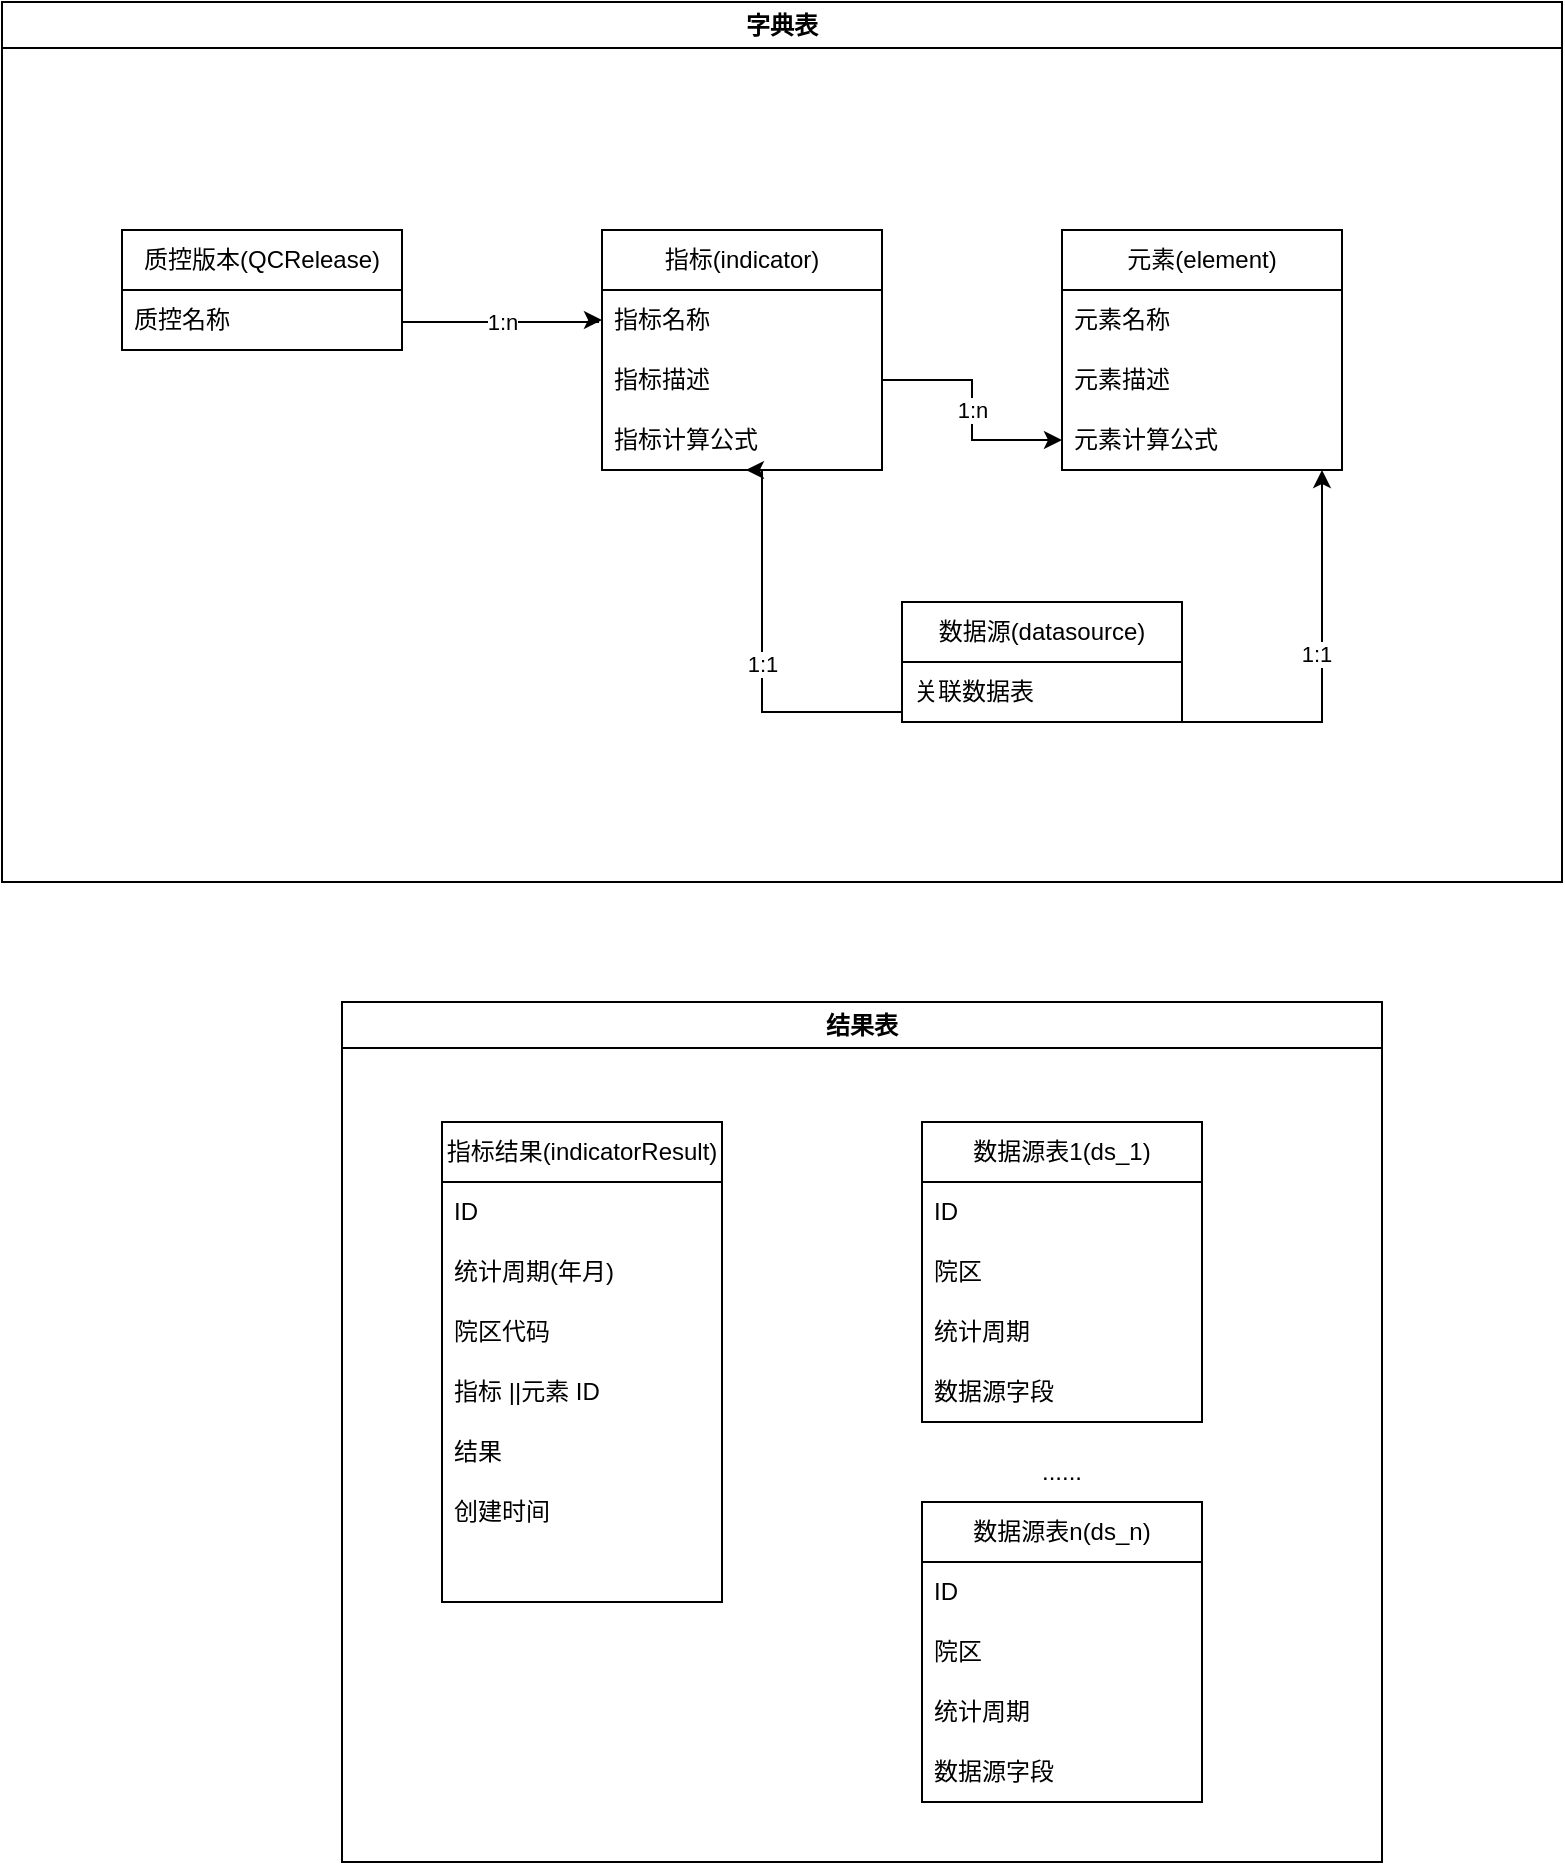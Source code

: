 <mxfile version="20.6.0" type="github" pages="2">
  <diagram name="概况" id="efa7a0a1-bf9b-a30e-e6df-94a7791c09e9">
    <mxGraphModel dx="2012" dy="739" grid="1" gridSize="10" guides="1" tooltips="1" connect="1" arrows="1" fold="1" page="1" pageScale="1" pageWidth="826" pageHeight="1169" background="none" math="0" shadow="0">
      <root>
        <mxCell id="0" />
        <mxCell id="1" parent="0" />
        <mxCell id="xKy9EstJOX9OhzSi4FX4-137" value="字典表" style="swimlane;whiteSpace=wrap;html=1;" parent="1" vertex="1">
          <mxGeometry x="-140" y="140" width="780" height="440" as="geometry" />
        </mxCell>
        <mxCell id="xKy9EstJOX9OhzSi4FX4-138" value="质控版本(QCRelease)" style="swimlane;fontStyle=0;childLayout=stackLayout;horizontal=1;startSize=30;horizontalStack=0;resizeParent=1;resizeParentMax=0;resizeLast=0;collapsible=1;marginBottom=0;whiteSpace=wrap;html=1;" parent="xKy9EstJOX9OhzSi4FX4-137" vertex="1">
          <mxGeometry x="60" y="114" width="140" height="60" as="geometry" />
        </mxCell>
        <mxCell id="xKy9EstJOX9OhzSi4FX4-139" value="质控名称" style="text;strokeColor=none;fillColor=none;align=left;verticalAlign=middle;spacingLeft=4;spacingRight=4;overflow=hidden;points=[[0,0.5],[1,0.5]];portConstraint=eastwest;rotatable=0;whiteSpace=wrap;html=1;" parent="xKy9EstJOX9OhzSi4FX4-138" vertex="1">
          <mxGeometry y="30" width="140" height="30" as="geometry" />
        </mxCell>
        <mxCell id="xKy9EstJOX9OhzSi4FX4-140" value="指标(indicator)" style="swimlane;fontStyle=0;childLayout=stackLayout;horizontal=1;startSize=30;horizontalStack=0;resizeParent=1;resizeParentMax=0;resizeLast=0;collapsible=1;marginBottom=0;whiteSpace=wrap;html=1;" parent="xKy9EstJOX9OhzSi4FX4-137" vertex="1">
          <mxGeometry x="300" y="114" width="140" height="120" as="geometry" />
        </mxCell>
        <mxCell id="xKy9EstJOX9OhzSi4FX4-141" value="指标名称" style="text;strokeColor=none;fillColor=none;align=left;verticalAlign=middle;spacingLeft=4;spacingRight=4;overflow=hidden;points=[[0,0.5],[1,0.5]];portConstraint=eastwest;rotatable=0;whiteSpace=wrap;html=1;" parent="xKy9EstJOX9OhzSi4FX4-140" vertex="1">
          <mxGeometry y="30" width="140" height="30" as="geometry" />
        </mxCell>
        <mxCell id="xKy9EstJOX9OhzSi4FX4-142" value="指标描述" style="text;strokeColor=none;fillColor=none;align=left;verticalAlign=middle;spacingLeft=4;spacingRight=4;overflow=hidden;points=[[0,0.5],[1,0.5]];portConstraint=eastwest;rotatable=0;whiteSpace=wrap;html=1;" parent="xKy9EstJOX9OhzSi4FX4-140" vertex="1">
          <mxGeometry y="60" width="140" height="30" as="geometry" />
        </mxCell>
        <mxCell id="xKy9EstJOX9OhzSi4FX4-143" value="指标计算公式" style="text;strokeColor=none;fillColor=none;align=left;verticalAlign=middle;spacingLeft=4;spacingRight=4;overflow=hidden;points=[[0,0.5],[1,0.5]];portConstraint=eastwest;rotatable=0;whiteSpace=wrap;html=1;" parent="xKy9EstJOX9OhzSi4FX4-140" vertex="1">
          <mxGeometry y="90" width="140" height="30" as="geometry" />
        </mxCell>
        <mxCell id="xKy9EstJOX9OhzSi4FX4-144" value="1:1" style="edgeStyle=orthogonalEdgeStyle;rounded=0;orthogonalLoop=1;jettySize=auto;html=1;exitX=0;exitY=0.5;exitDx=0;exitDy=0;entryX=0.514;entryY=1;entryDx=0;entryDy=0;entryPerimeter=0;" parent="xKy9EstJOX9OhzSi4FX4-137" source="xKy9EstJOX9OhzSi4FX4-148" target="xKy9EstJOX9OhzSi4FX4-143" edge="1">
          <mxGeometry relative="1" as="geometry">
            <Array as="points">
              <mxPoint x="450" y="355" />
              <mxPoint x="380" y="355" />
              <mxPoint x="380" y="234" />
            </Array>
            <mxPoint x="310" y="330" as="targetPoint" />
          </mxGeometry>
        </mxCell>
        <mxCell id="xKy9EstJOX9OhzSi4FX4-147" value="数据源(datasource)" style="swimlane;fontStyle=0;childLayout=stackLayout;horizontal=1;startSize=30;horizontalStack=0;resizeParent=1;resizeParentMax=0;resizeLast=0;collapsible=1;marginBottom=0;whiteSpace=wrap;html=1;" parent="xKy9EstJOX9OhzSi4FX4-137" vertex="1">
          <mxGeometry x="450" y="300" width="140" height="60" as="geometry" />
        </mxCell>
        <mxCell id="xKy9EstJOX9OhzSi4FX4-148" value="关联数据表" style="text;strokeColor=none;fillColor=none;align=left;verticalAlign=middle;spacingLeft=4;spacingRight=4;overflow=hidden;points=[[0,0.5],[1,0.5]];portConstraint=eastwest;rotatable=0;whiteSpace=wrap;html=1;" parent="xKy9EstJOX9OhzSi4FX4-147" vertex="1">
          <mxGeometry y="30" width="140" height="30" as="geometry" />
        </mxCell>
        <mxCell id="xKy9EstJOX9OhzSi4FX4-149" value="元素(element)" style="swimlane;fontStyle=0;childLayout=stackLayout;horizontal=1;startSize=30;horizontalStack=0;resizeParent=1;resizeParentMax=0;resizeLast=0;collapsible=1;marginBottom=0;whiteSpace=wrap;html=1;" parent="xKy9EstJOX9OhzSi4FX4-137" vertex="1">
          <mxGeometry x="530" y="114" width="140" height="120" as="geometry" />
        </mxCell>
        <mxCell id="xKy9EstJOX9OhzSi4FX4-150" value="元素名称" style="text;strokeColor=none;fillColor=none;align=left;verticalAlign=middle;spacingLeft=4;spacingRight=4;overflow=hidden;points=[[0,0.5],[1,0.5]];portConstraint=eastwest;rotatable=0;whiteSpace=wrap;html=1;" parent="xKy9EstJOX9OhzSi4FX4-149" vertex="1">
          <mxGeometry y="30" width="140" height="30" as="geometry" />
        </mxCell>
        <mxCell id="xKy9EstJOX9OhzSi4FX4-151" value="元素描述" style="text;strokeColor=none;fillColor=none;align=left;verticalAlign=middle;spacingLeft=4;spacingRight=4;overflow=hidden;points=[[0,0.5],[1,0.5]];portConstraint=eastwest;rotatable=0;whiteSpace=wrap;html=1;" parent="xKy9EstJOX9OhzSi4FX4-149" vertex="1">
          <mxGeometry y="60" width="140" height="30" as="geometry" />
        </mxCell>
        <mxCell id="xKy9EstJOX9OhzSi4FX4-152" value="元素计算公式" style="text;strokeColor=none;fillColor=none;align=left;verticalAlign=middle;spacingLeft=4;spacingRight=4;overflow=hidden;points=[[0,0.5],[1,0.5]];portConstraint=eastwest;rotatable=0;whiteSpace=wrap;html=1;" parent="xKy9EstJOX9OhzSi4FX4-149" vertex="1">
          <mxGeometry y="90" width="140" height="30" as="geometry" />
        </mxCell>
        <mxCell id="xKy9EstJOX9OhzSi4FX4-145" style="edgeStyle=orthogonalEdgeStyle;rounded=0;orthogonalLoop=1;jettySize=auto;html=1;" parent="xKy9EstJOX9OhzSi4FX4-137" source="xKy9EstJOX9OhzSi4FX4-147" target="xKy9EstJOX9OhzSi4FX4-152" edge="1">
          <mxGeometry relative="1" as="geometry">
            <Array as="points">
              <mxPoint x="660" y="360" />
            </Array>
          </mxGeometry>
        </mxCell>
        <mxCell id="xKy9EstJOX9OhzSi4FX4-146" value="1:1" style="edgeLabel;html=1;align=center;verticalAlign=middle;resizable=0;points=[];" parent="xKy9EstJOX9OhzSi4FX4-145" vertex="1" connectable="0">
          <mxGeometry x="0.067" y="3" relative="1" as="geometry">
            <mxPoint as="offset" />
          </mxGeometry>
        </mxCell>
        <mxCell id="xKy9EstJOX9OhzSi4FX4-153" value="1:n" style="edgeStyle=orthogonalEdgeStyle;rounded=0;orthogonalLoop=1;jettySize=auto;html=1;exitX=1;exitY=0.5;exitDx=0;exitDy=0;entryX=0;entryY=0.5;entryDx=0;entryDy=0;" parent="xKy9EstJOX9OhzSi4FX4-137" source="xKy9EstJOX9OhzSi4FX4-139" target="xKy9EstJOX9OhzSi4FX4-141" edge="1">
          <mxGeometry relative="1" as="geometry">
            <mxPoint x="230" y="155" as="sourcePoint" />
            <mxPoint x="200" y="220" as="targetPoint" />
            <Array as="points">
              <mxPoint x="200" y="160" />
              <mxPoint x="298" y="160" />
              <mxPoint x="298" y="159" />
            </Array>
          </mxGeometry>
        </mxCell>
        <mxCell id="xKy9EstJOX9OhzSi4FX4-158" value="1:n" style="edgeStyle=orthogonalEdgeStyle;rounded=0;orthogonalLoop=1;jettySize=auto;html=1;" parent="xKy9EstJOX9OhzSi4FX4-137" source="xKy9EstJOX9OhzSi4FX4-142" target="xKy9EstJOX9OhzSi4FX4-152" edge="1">
          <mxGeometry relative="1" as="geometry" />
        </mxCell>
        <mxCell id="xKy9EstJOX9OhzSi4FX4-176" value="结果表" style="swimlane;whiteSpace=wrap;html=1;" parent="1" vertex="1">
          <mxGeometry x="30" y="640" width="520" height="430" as="geometry" />
        </mxCell>
        <mxCell id="xKy9EstJOX9OhzSi4FX4-177" value="指标结果(indicatorResult)" style="swimlane;fontStyle=0;childLayout=stackLayout;horizontal=1;startSize=30;horizontalStack=0;resizeParent=1;resizeParentMax=0;resizeLast=0;collapsible=1;marginBottom=0;whiteSpace=wrap;html=1;" parent="xKy9EstJOX9OhzSi4FX4-176" vertex="1">
          <mxGeometry x="50" y="60" width="140" height="240" as="geometry" />
        </mxCell>
        <mxCell id="xKy9EstJOX9OhzSi4FX4-178" value="ID" style="text;strokeColor=none;fillColor=none;align=left;verticalAlign=middle;spacingLeft=4;spacingRight=4;overflow=hidden;points=[[0,0.5],[1,0.5]];portConstraint=eastwest;rotatable=0;whiteSpace=wrap;html=1;" parent="xKy9EstJOX9OhzSi4FX4-177" vertex="1">
          <mxGeometry y="30" width="140" height="30" as="geometry" />
        </mxCell>
        <mxCell id="xKy9EstJOX9OhzSi4FX4-179" value="统计周期(年月)&lt;br&gt;" style="text;strokeColor=none;fillColor=none;align=left;verticalAlign=middle;spacingLeft=4;spacingRight=4;overflow=hidden;points=[[0,0.5],[1,0.5]];portConstraint=eastwest;rotatable=0;whiteSpace=wrap;html=1;" parent="xKy9EstJOX9OhzSi4FX4-177" vertex="1">
          <mxGeometry y="60" width="140" height="30" as="geometry" />
        </mxCell>
        <mxCell id="xKy9EstJOX9OhzSi4FX4-180" value="院区代码" style="text;strokeColor=none;fillColor=none;align=left;verticalAlign=middle;spacingLeft=4;spacingRight=4;overflow=hidden;points=[[0,0.5],[1,0.5]];portConstraint=eastwest;rotatable=0;whiteSpace=wrap;html=1;" parent="xKy9EstJOX9OhzSi4FX4-177" vertex="1">
          <mxGeometry y="90" width="140" height="30" as="geometry" />
        </mxCell>
        <mxCell id="xKy9EstJOX9OhzSi4FX4-181" value="指标 ||元素 ID" style="text;strokeColor=none;fillColor=none;align=left;verticalAlign=middle;spacingLeft=4;spacingRight=4;overflow=hidden;points=[[0,0.5],[1,0.5]];portConstraint=eastwest;rotatable=0;whiteSpace=wrap;html=1;" parent="xKy9EstJOX9OhzSi4FX4-177" vertex="1">
          <mxGeometry y="120" width="140" height="30" as="geometry" />
        </mxCell>
        <mxCell id="xKy9EstJOX9OhzSi4FX4-182" value="结果" style="text;strokeColor=none;fillColor=none;align=left;verticalAlign=middle;spacingLeft=4;spacingRight=4;overflow=hidden;points=[[0,0.5],[1,0.5]];portConstraint=eastwest;rotatable=0;whiteSpace=wrap;html=1;" parent="xKy9EstJOX9OhzSi4FX4-177" vertex="1">
          <mxGeometry y="150" width="140" height="30" as="geometry" />
        </mxCell>
        <mxCell id="xKy9EstJOX9OhzSi4FX4-183" value="创建时间" style="text;strokeColor=none;fillColor=none;align=left;verticalAlign=middle;spacingLeft=4;spacingRight=4;overflow=hidden;points=[[0,0.5],[1,0.5]];portConstraint=eastwest;rotatable=0;whiteSpace=wrap;html=1;" parent="xKy9EstJOX9OhzSi4FX4-177" vertex="1">
          <mxGeometry y="180" width="140" height="30" as="geometry" />
        </mxCell>
        <mxCell id="xKy9EstJOX9OhzSi4FX4-184" style="text;strokeColor=none;fillColor=none;align=left;verticalAlign=middle;spacingLeft=4;spacingRight=4;overflow=hidden;points=[[0,0.5],[1,0.5]];portConstraint=eastwest;rotatable=0;whiteSpace=wrap;html=1;" parent="xKy9EstJOX9OhzSi4FX4-177" vertex="1">
          <mxGeometry y="210" width="140" height="30" as="geometry" />
        </mxCell>
        <mxCell id="xKy9EstJOX9OhzSi4FX4-185" value="数据源表1(ds_1)" style="swimlane;fontStyle=0;childLayout=stackLayout;horizontal=1;startSize=30;horizontalStack=0;resizeParent=1;resizeParentMax=0;resizeLast=0;collapsible=1;marginBottom=0;whiteSpace=wrap;html=1;" parent="xKy9EstJOX9OhzSi4FX4-176" vertex="1">
          <mxGeometry x="290" y="60" width="140" height="150" as="geometry" />
        </mxCell>
        <mxCell id="xKy9EstJOX9OhzSi4FX4-186" value="ID" style="text;strokeColor=none;fillColor=none;align=left;verticalAlign=middle;spacingLeft=4;spacingRight=4;overflow=hidden;points=[[0,0.5],[1,0.5]];portConstraint=eastwest;rotatable=0;whiteSpace=wrap;html=1;" parent="xKy9EstJOX9OhzSi4FX4-185" vertex="1">
          <mxGeometry y="30" width="140" height="30" as="geometry" />
        </mxCell>
        <mxCell id="xKy9EstJOX9OhzSi4FX4-187" value="院区" style="text;strokeColor=none;fillColor=none;align=left;verticalAlign=middle;spacingLeft=4;spacingRight=4;overflow=hidden;points=[[0,0.5],[1,0.5]];portConstraint=eastwest;rotatable=0;whiteSpace=wrap;html=1;" parent="xKy9EstJOX9OhzSi4FX4-185" vertex="1">
          <mxGeometry y="60" width="140" height="30" as="geometry" />
        </mxCell>
        <mxCell id="xKy9EstJOX9OhzSi4FX4-188" value="统计周期" style="text;strokeColor=none;fillColor=none;align=left;verticalAlign=middle;spacingLeft=4;spacingRight=4;overflow=hidden;points=[[0,0.5],[1,0.5]];portConstraint=eastwest;rotatable=0;whiteSpace=wrap;html=1;" parent="xKy9EstJOX9OhzSi4FX4-185" vertex="1">
          <mxGeometry y="90" width="140" height="30" as="geometry" />
        </mxCell>
        <mxCell id="xKy9EstJOX9OhzSi4FX4-189" value="数据源字段" style="text;strokeColor=none;fillColor=none;align=left;verticalAlign=middle;spacingLeft=4;spacingRight=4;overflow=hidden;points=[[0,0.5],[1,0.5]];portConstraint=eastwest;rotatable=0;whiteSpace=wrap;html=1;" parent="xKy9EstJOX9OhzSi4FX4-185" vertex="1">
          <mxGeometry y="120" width="140" height="30" as="geometry" />
        </mxCell>
        <mxCell id="xKy9EstJOX9OhzSi4FX4-190" value="数据源表n(ds_n)" style="swimlane;fontStyle=0;childLayout=stackLayout;horizontal=1;startSize=30;horizontalStack=0;resizeParent=1;resizeParentMax=0;resizeLast=0;collapsible=1;marginBottom=0;whiteSpace=wrap;html=1;" parent="xKy9EstJOX9OhzSi4FX4-176" vertex="1">
          <mxGeometry x="290" y="250" width="140" height="150" as="geometry" />
        </mxCell>
        <mxCell id="xKy9EstJOX9OhzSi4FX4-191" value="ID" style="text;strokeColor=none;fillColor=none;align=left;verticalAlign=middle;spacingLeft=4;spacingRight=4;overflow=hidden;points=[[0,0.5],[1,0.5]];portConstraint=eastwest;rotatable=0;whiteSpace=wrap;html=1;" parent="xKy9EstJOX9OhzSi4FX4-190" vertex="1">
          <mxGeometry y="30" width="140" height="30" as="geometry" />
        </mxCell>
        <mxCell id="xKy9EstJOX9OhzSi4FX4-192" value="院区" style="text;strokeColor=none;fillColor=none;align=left;verticalAlign=middle;spacingLeft=4;spacingRight=4;overflow=hidden;points=[[0,0.5],[1,0.5]];portConstraint=eastwest;rotatable=0;whiteSpace=wrap;html=1;" parent="xKy9EstJOX9OhzSi4FX4-190" vertex="1">
          <mxGeometry y="60" width="140" height="30" as="geometry" />
        </mxCell>
        <mxCell id="xKy9EstJOX9OhzSi4FX4-193" value="统计周期" style="text;strokeColor=none;fillColor=none;align=left;verticalAlign=middle;spacingLeft=4;spacingRight=4;overflow=hidden;points=[[0,0.5],[1,0.5]];portConstraint=eastwest;rotatable=0;whiteSpace=wrap;html=1;" parent="xKy9EstJOX9OhzSi4FX4-190" vertex="1">
          <mxGeometry y="90" width="140" height="30" as="geometry" />
        </mxCell>
        <mxCell id="xKy9EstJOX9OhzSi4FX4-194" value="数据源字段" style="text;strokeColor=none;fillColor=none;align=left;verticalAlign=middle;spacingLeft=4;spacingRight=4;overflow=hidden;points=[[0,0.5],[1,0.5]];portConstraint=eastwest;rotatable=0;whiteSpace=wrap;html=1;" parent="xKy9EstJOX9OhzSi4FX4-190" vertex="1">
          <mxGeometry y="120" width="140" height="30" as="geometry" />
        </mxCell>
        <mxCell id="xKy9EstJOX9OhzSi4FX4-195" value="......" style="text;html=1;strokeColor=none;fillColor=none;align=center;verticalAlign=middle;whiteSpace=wrap;rounded=0;" parent="xKy9EstJOX9OhzSi4FX4-176" vertex="1">
          <mxGeometry x="330" y="220" width="60" height="30" as="geometry" />
        </mxCell>
      </root>
    </mxGraphModel>
  </diagram>
  <diagram id="8IqYzJ54MR71ABq1ywNj" name="详细">
    <mxGraphModel dx="1186" dy="739" grid="1" gridSize="10" guides="1" tooltips="1" connect="1" arrows="1" fold="1" page="1" pageScale="1" pageWidth="827" pageHeight="1169" math="0" shadow="0">
      <root>
        <mxCell id="0" />
        <mxCell id="1" parent="0" />
        <mxCell id="dMh2QVueYiGRD0z039l3-1" value="字典表" style="swimlane;whiteSpace=wrap;html=1;" parent="1" vertex="1">
          <mxGeometry x="40" y="190" width="780" height="390" as="geometry" />
        </mxCell>
        <mxCell id="dMh2QVueYiGRD0z039l3-31" value="&lt;div style=&quot;box-sizing:border-box;width:100%;background:#e4e4e4;padding:2px;&quot;&gt;Version (质控版本)&lt;/div&gt;&lt;table style=&quot;width:100%;font-size:1em;&quot; cellpadding=&quot;2&quot; cellspacing=&quot;0&quot;&gt;&lt;tbody&gt;&lt;tr&gt;&lt;td&gt;Id&lt;/td&gt;&lt;td&gt;int&lt;/td&gt;&lt;td&gt;&lt;br&gt;&lt;/td&gt;&lt;/tr&gt;&lt;tr&gt;&lt;td&gt;Name&lt;/td&gt;&lt;td&gt;名称&lt;/td&gt;&lt;td&gt;&lt;br&gt;&lt;/td&gt;&lt;/tr&gt;&lt;tr&gt;&lt;td&gt;Description&lt;/td&gt;&lt;td&gt;描述&lt;/td&gt;&lt;td&gt;&lt;br&gt;&lt;/td&gt;&lt;/tr&gt;&lt;/tbody&gt;&lt;/table&gt;" style="verticalAlign=top;align=left;overflow=fill;html=1;" parent="dMh2QVueYiGRD0z039l3-1" vertex="1">
          <mxGeometry x="30" y="50" width="180" height="90" as="geometry" />
        </mxCell>
        <mxCell id="dMh2QVueYiGRD0z039l3-30" value="&lt;div style=&quot;box-sizing:border-box;width:100%;background:#e4e4e4;padding:2px;&quot;&gt;Item(指标&amp;amp;元素)&lt;/div&gt;&lt;table style=&quot;width:100%;font-size:1em;&quot; cellpadding=&quot;2&quot; cellspacing=&quot;0&quot;&gt;&lt;tbody&gt;&lt;tr&gt;&lt;td&gt;Id&lt;/td&gt;&lt;td&gt;&lt;br&gt;&lt;/td&gt;&lt;/tr&gt;&lt;tr&gt;&lt;td&gt;VersionId&lt;/td&gt;&lt;td&gt;&lt;br&gt;&lt;/td&gt;&lt;/tr&gt;&lt;tr&gt;&lt;td&gt;Code&lt;/td&gt;&lt;td&gt;&lt;br&gt;&lt;/td&gt;&lt;/tr&gt;&lt;tr&gt;&lt;td&gt;Name&lt;/td&gt;&lt;td&gt;&lt;br&gt;&lt;/td&gt;&lt;/tr&gt;&lt;tr&gt;&lt;td&gt;Type&amp;nbsp; &amp;nbsp; &amp;nbsp;1:指标 2 元素&lt;/td&gt;&lt;td&gt;&lt;br&gt;&lt;/td&gt;&lt;/tr&gt;&lt;tr&gt;&lt;td&gt;ExecutionExpression 计算公式&lt;br&gt;&lt;/td&gt;&lt;td&gt;&lt;br&gt;&lt;/td&gt;&lt;/tr&gt;&lt;tr&gt;&lt;td&gt;&lt;br&gt;&lt;/td&gt;&lt;td&gt;&lt;br&gt;&lt;/td&gt;&lt;/tr&gt;&lt;tr&gt;&lt;td&gt;&lt;br&gt;&lt;/td&gt;&lt;td&gt;&lt;br&gt;&lt;/td&gt;&lt;/tr&gt;&lt;tr&gt;&lt;td&gt;&lt;br&gt;&lt;/td&gt;&lt;td&gt;&lt;br&gt;&lt;/td&gt;&lt;/tr&gt;&lt;tr&gt;&lt;td&gt;&lt;br&gt;&lt;/td&gt;&lt;td&gt;&lt;br&gt;&lt;/td&gt;&lt;/tr&gt;&lt;tr&gt;&lt;td&gt;&lt;br&gt;&lt;/td&gt;&lt;td&gt;&lt;br&gt;&lt;/td&gt;&lt;/tr&gt;&lt;tr&gt;&lt;td&gt;&lt;br&gt;&lt;/td&gt;&lt;td&gt;&lt;br&gt;&lt;/td&gt;&lt;/tr&gt;&lt;tr&gt;&lt;td&gt;&lt;br&gt;&lt;/td&gt;&lt;td&gt;&lt;br&gt;&lt;/td&gt;&lt;/tr&gt;&lt;tr&gt;&lt;td&gt;&lt;br&gt;&lt;/td&gt;&lt;td&gt;&lt;br&gt;&lt;/td&gt;&lt;/tr&gt;&lt;tr&gt;&lt;td&gt;&lt;br&gt;&lt;/td&gt;&lt;td&gt;&lt;br&gt;&lt;/td&gt;&lt;/tr&gt;&lt;tr&gt;&lt;td&gt;&lt;br&gt;&lt;/td&gt;&lt;td&gt;&lt;br&gt;&lt;/td&gt;&lt;/tr&gt;&lt;tr&gt;&lt;td&gt;&lt;br&gt;&lt;/td&gt;&lt;td&gt;&lt;br&gt;&lt;/td&gt;&lt;/tr&gt;&lt;/tbody&gt;&lt;/table&gt;" style="verticalAlign=top;align=left;overflow=fill;html=1;" parent="dMh2QVueYiGRD0z039l3-1" vertex="1">
          <mxGeometry x="260" y="40" width="180" height="130" as="geometry" />
        </mxCell>
        <mxCell id="dMh2QVueYiGRD0z039l3-32" value="&lt;div style=&quot;box-sizing:border-box;width:100%;background:#e4e4e4;padding:2px;&quot;&gt;DataSource (数据源)&lt;/div&gt;&lt;table style=&quot;width:100%;font-size:1em;&quot; cellpadding=&quot;2&quot; cellspacing=&quot;0&quot;&gt;&lt;tbody&gt;&lt;tr&gt;&lt;td&gt;Id&lt;/td&gt;&lt;td&gt;&lt;br&gt;&lt;/td&gt;&lt;/tr&gt;&lt;tr&gt;&lt;td&gt;TableName&lt;/td&gt;&lt;td&gt;关联表名&lt;/td&gt;&lt;/tr&gt;&lt;tr&gt;&lt;td&gt;Config&lt;/td&gt;&lt;td&gt;fieldname&lt;/td&gt;&lt;/tr&gt;&lt;/tbody&gt;&lt;/table&gt;" style="verticalAlign=top;align=left;overflow=fill;html=1;" parent="dMh2QVueYiGRD0z039l3-1" vertex="1">
          <mxGeometry x="540" y="40" width="180" height="90" as="geometry" />
        </mxCell>
        <mxCell id="dMh2QVueYiGRD0z039l3-33" value="&lt;div style=&quot;box-sizing:border-box;width:100%;background:#e4e4e4;padding:2px;&quot;&gt;DashBoard&lt;/div&gt;&lt;table style=&quot;width:100%;font-size:1em;&quot; cellpadding=&quot;2&quot; cellspacing=&quot;0&quot;&gt;&lt;tbody&gt;&lt;tr&gt;&lt;td&gt;Id&lt;/td&gt;&lt;td&gt;uniqueId&lt;/td&gt;&lt;/tr&gt;&lt;tr&gt;&lt;td&gt;Config&lt;/td&gt;&lt;td&gt;&lt;br&gt;&lt;/td&gt;&lt;/tr&gt;&lt;tr&gt;&lt;td&gt;&lt;/td&gt;&lt;td&gt;&lt;br&gt;&lt;/td&gt;&lt;/tr&gt;&lt;/tbody&gt;&lt;/table&gt;" style="verticalAlign=top;align=left;overflow=fill;html=1;" parent="dMh2QVueYiGRD0z039l3-1" vertex="1">
          <mxGeometry x="40" y="200" width="180" height="90" as="geometry" />
        </mxCell>
        <mxCell id="ucJEH8xJAY9CjrB2hMfq-9" value="&lt;div style=&quot;box-sizing:border-box;width:100%;background:#e4e4e4;padding:2px;&quot;&gt;DashBoard_Item&lt;/div&gt;&lt;table style=&quot;width:100%;font-size:1em;&quot; cellpadding=&quot;2&quot; cellspacing=&quot;0&quot;&gt;&lt;tbody&gt;&lt;tr&gt;&lt;td&gt;Id&lt;/td&gt;&lt;td&gt;uniqueId&lt;/td&gt;&lt;/tr&gt;&lt;tr&gt;&lt;td&gt;Config&lt;/td&gt;&lt;td&gt;&lt;br&gt;&lt;/td&gt;&lt;/tr&gt;&lt;tr&gt;&lt;td&gt;&lt;/td&gt;&lt;td&gt;&lt;br&gt;&lt;/td&gt;&lt;/tr&gt;&lt;/tbody&gt;&lt;/table&gt;" style="verticalAlign=top;align=left;overflow=fill;html=1;" parent="dMh2QVueYiGRD0z039l3-1" vertex="1">
          <mxGeometry x="260" y="200" width="180" height="90" as="geometry" />
        </mxCell>
        <mxCell id="dMh2QVueYiGRD0z039l3-28" value="Scheme:QC&amp;nbsp;" style="text;html=1;strokeColor=none;fillColor=none;align=center;verticalAlign=middle;whiteSpace=wrap;rounded=0;" parent="1" vertex="1">
          <mxGeometry x="30" y="50" width="130" height="30" as="geometry" />
        </mxCell>
        <mxCell id="epty7e3qU51lQaDPQUOr-1" value="结果表" style="swimlane;whiteSpace=wrap;html=1;" parent="1" vertex="1">
          <mxGeometry x="40" y="585" width="470" height="235" as="geometry" />
        </mxCell>
        <mxCell id="dMh2QVueYiGRD0z039l3-34" value="&lt;div style=&quot;box-sizing:border-box;width:100%;background:#e4e4e4;padding:2px;&quot;&gt;Ds_XXX&lt;/div&gt;&lt;table style=&quot;width:100%;font-size:1em;&quot; cellpadding=&quot;2&quot; cellspacing=&quot;0&quot;&gt;&lt;tbody&gt;&lt;tr&gt;&lt;td&gt;Id&lt;/td&gt;&lt;td&gt;uniqueId&lt;/td&gt;&lt;/tr&gt;&lt;tr&gt;&lt;td&gt;Date&lt;/td&gt;&lt;td&gt;foreignKey&lt;/td&gt;&lt;/tr&gt;&lt;tr&gt;&lt;td&gt;CompoundCode&lt;br&gt;&lt;/td&gt;&lt;td&gt;院区&lt;/td&gt;&lt;/tr&gt;&lt;tr&gt;&lt;td&gt;其他统计字段&lt;br&gt;.......&lt;/td&gt;&lt;td&gt;&lt;br&gt;&lt;/td&gt;&lt;/tr&gt;&lt;/tbody&gt;&lt;/table&gt;" style="verticalAlign=top;align=left;overflow=fill;html=1;" parent="epty7e3qU51lQaDPQUOr-1" vertex="1">
          <mxGeometry x="250" y="70" width="180" height="90" as="geometry" />
        </mxCell>
        <mxCell id="epty7e3qU51lQaDPQUOr-22" value="&lt;div style=&quot;box-sizing:border-box;width:100%;background:#e4e4e4;padding:2px;&quot;&gt;Result&lt;/div&gt;&lt;table style=&quot;width:100%;font-size:1em;&quot; cellpadding=&quot;2&quot; cellspacing=&quot;0&quot;&gt;&lt;tbody&gt;&lt;tr&gt;&lt;td&gt;Id&lt;/td&gt;&lt;td&gt;uniqueId&lt;/td&gt;&lt;/tr&gt;&lt;tr&gt;&lt;td&gt;Date&lt;/td&gt;&lt;td&gt;foreignKey&lt;/td&gt;&lt;/tr&gt;&lt;tr&gt;&lt;td&gt;CompoundCode&lt;/td&gt;&lt;td&gt;&lt;br&gt;&lt;/td&gt;&lt;/tr&gt;&lt;tr&gt;&lt;td&gt;ItemCode&lt;/td&gt;&lt;td&gt;&lt;br&gt;&lt;/td&gt;&lt;/tr&gt;&lt;tr&gt;&lt;td&gt;Result&lt;/td&gt;&lt;td&gt;&lt;br&gt;&lt;/td&gt;&lt;/tr&gt;&lt;tr&gt;&lt;td&gt;CreateDate&lt;/td&gt;&lt;td&gt;&lt;br&gt;&lt;/td&gt;&lt;/tr&gt;&lt;/tbody&gt;&lt;/table&gt;" style="verticalAlign=top;align=left;overflow=fill;html=1;" parent="epty7e3qU51lQaDPQUOr-1" vertex="1">
          <mxGeometry x="20" y="65" width="180" height="140" as="geometry" />
        </mxCell>
        <mxCell id="ucJEH8xJAY9CjrB2hMfq-10" value="日志表" style="swimlane;startSize=20;horizontal=1;childLayout=treeLayout;horizontalTree=0;resizable=0;containerType=tree;" parent="1" vertex="1">
          <mxGeometry x="530" y="585" width="280" height="190" as="geometry" />
        </mxCell>
        <mxCell id="ucJEH8xJAY9CjrB2hMfq-16" value="&lt;div style=&quot;box-sizing:border-box;width:100%;background:#e4e4e4;padding:2px;&quot;&gt;Log&lt;/div&gt;&lt;table style=&quot;width:100%;font-size:1em;&quot; cellpadding=&quot;2&quot; cellspacing=&quot;0&quot;&gt;&lt;tbody&gt;&lt;tr&gt;&lt;td&gt;Id&lt;/td&gt;&lt;td&gt;uniqueId&lt;/td&gt;&lt;/tr&gt;&lt;tr&gt;&lt;td&gt;Message&lt;br&gt;Date&lt;/td&gt;&lt;td&gt;foreignKey&lt;/td&gt;&lt;/tr&gt;&lt;tr&gt;&lt;td&gt;&lt;/td&gt;&lt;td&gt;fieldname&lt;/td&gt;&lt;/tr&gt;&lt;/tbody&gt;&lt;/table&gt;" style="verticalAlign=top;align=left;overflow=fill;html=1;" parent="ucJEH8xJAY9CjrB2hMfq-10" vertex="1">
          <mxGeometry x="30" y="65" width="180" height="90" as="geometry" />
        </mxCell>
        <mxCell id="ucJEH8xJAY9CjrB2hMfq-19" value="&lt;h1 style=&quot;text-align: left;&quot;&gt;1.指标&amp;amp;元素的计算方式 ? table 计算?&lt;/h1&gt;" style="text;html=1;strokeColor=none;fillColor=none;align=center;verticalAlign=middle;whiteSpace=wrap;rounded=0;" parent="1" vertex="1">
          <mxGeometry y="850" width="450" height="60" as="geometry" />
        </mxCell>
        <mxCell id="ucJEH8xJAY9CjrB2hMfq-21" value="&lt;h1 style=&quot;&quot;&gt;2.屏幕1拆分&lt;/h1&gt;" style="text;html=1;strokeColor=none;fillColor=none;align=left;verticalAlign=middle;whiteSpace=wrap;rounded=0;" parent="1" vertex="1">
          <mxGeometry x="20" y="910" width="450" height="60" as="geometry" />
        </mxCell>
      </root>
    </mxGraphModel>
  </diagram>
</mxfile>
